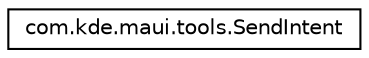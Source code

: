 digraph "Graphical Class Hierarchy"
{
 // INTERACTIVE_SVG=YES
 // LATEX_PDF_SIZE
  edge [fontname="Helvetica",fontsize="10",labelfontname="Helvetica",labelfontsize="10"];
  node [fontname="Helvetica",fontsize="10",shape=record];
  rankdir="LR";
  Node0 [label="com.kde.maui.tools.SendIntent",height=0.2,width=0.4,color="black", fillcolor="white", style="filled",URL="$classcom_1_1kde_1_1maui_1_1tools_1_1_send_intent.html",tooltip=" "];
}
